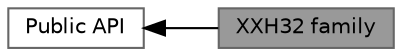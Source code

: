 digraph "XXH32 family"
{
 // LATEX_PDF_SIZE
  bgcolor="transparent";
  edge [fontname=Helvetica,fontsize=10,labelfontname=Helvetica,labelfontsize=10];
  node [fontname=Helvetica,fontsize=10,shape=box,height=0.2,width=0.4];
  rankdir=LR;
  Node1 [id="Node000001",label="XXH32 family",height=0.2,width=0.4,color="gray40", fillcolor="grey60", style="filled", fontcolor="black",tooltip=" "];
  Node2 [id="Node000002",label="Public API",height=0.2,width=0.4,color="grey40", fillcolor="white", style="filled",URL="$group__public.html",tooltip=" "];
  Node2->Node1 [shape=plaintext, dir="back", style="solid"];
}

